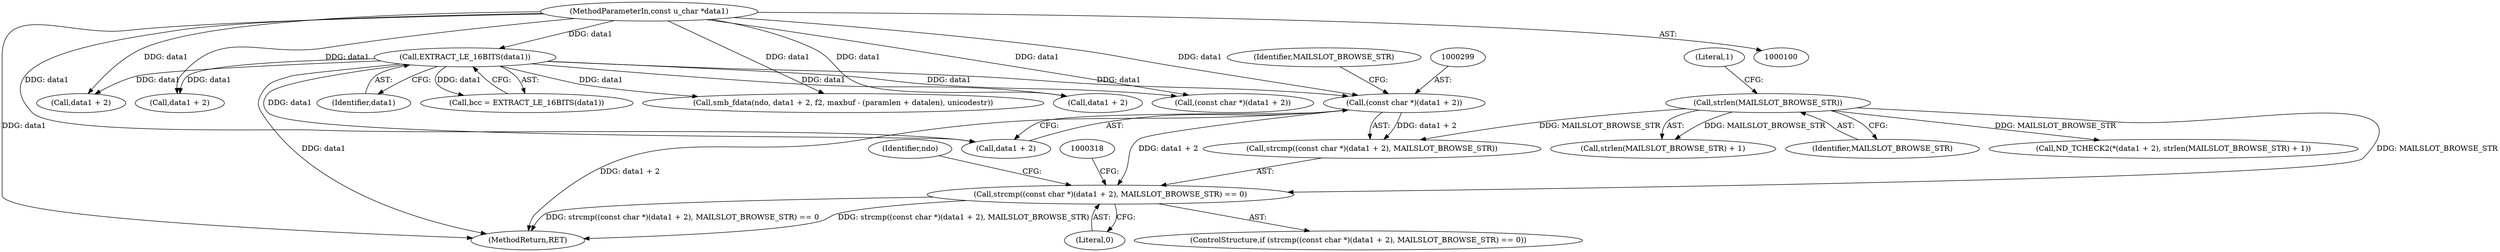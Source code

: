 digraph "0_tcpdump_96480ab95308cd9234b4f09b175ebf60e17792c6@API" {
"1000296" [label="(Call,strcmp((const char *)(data1 + 2), MAILSLOT_BROWSE_STR) == 0)"];
"1000298" [label="(Call,(const char *)(data1 + 2))"];
"1000103" [label="(MethodParameterIn,const u_char *data1)"];
"1000261" [label="(Call,EXTRACT_LE_16BITS(data1))"];
"1000292" [label="(Call,strlen(MAILSLOT_BROWSE_STR))"];
"1000294" [label="(Literal,1)"];
"1000288" [label="(Call,data1 + 2)"];
"1000291" [label="(Call,strlen(MAILSLOT_BROWSE_STR) + 1)"];
"1000295" [label="(ControlStructure,if (strcmp((const char *)(data1 + 2), MAILSLOT_BROWSE_STR) == 0))"];
"1000296" [label="(Call,strcmp((const char *)(data1 + 2), MAILSLOT_BROWSE_STR) == 0)"];
"1000286" [label="(Call,ND_TCHECK2(*(data1 + 2), strlen(MAILSLOT_BROWSE_STR) + 1))"];
"1000292" [label="(Call,strlen(MAILSLOT_BROWSE_STR))"];
"1000261" [label="(Call,EXTRACT_LE_16BITS(data1))"];
"1000364" [label="(MethodReturn,RET)"];
"1000259" [label="(Call,bcc = EXTRACT_LE_16BITS(data1))"];
"1000103" [label="(MethodParameterIn,const u_char *data1)"];
"1000319" [label="(Call,data1 + 2)"];
"1000298" [label="(Call,(const char *)(data1 + 2))"];
"1000297" [label="(Call,strcmp((const char *)(data1 + 2), MAILSLOT_BROWSE_STR))"];
"1000300" [label="(Call,data1 + 2)"];
"1000303" [label="(Identifier,MAILSLOT_BROWSE_STR)"];
"1000293" [label="(Identifier,MAILSLOT_BROWSE_STR)"];
"1000304" [label="(Literal,0)"];
"1000317" [label="(Call,(const char *)(data1 + 2))"];
"1000307" [label="(Identifier,ndo)"];
"1000276" [label="(Call,data1 + 2)"];
"1000274" [label="(Call,smb_fdata(ndo, data1 + 2, f2, maxbuf - (paramlen + datalen), unicodestr))"];
"1000262" [label="(Identifier,data1)"];
"1000296" -> "1000295"  [label="AST: "];
"1000296" -> "1000304"  [label="CFG: "];
"1000297" -> "1000296"  [label="AST: "];
"1000304" -> "1000296"  [label="AST: "];
"1000307" -> "1000296"  [label="CFG: "];
"1000318" -> "1000296"  [label="CFG: "];
"1000296" -> "1000364"  [label="DDG: strcmp((const char *)(data1 + 2), MAILSLOT_BROWSE_STR) == 0"];
"1000296" -> "1000364"  [label="DDG: strcmp((const char *)(data1 + 2), MAILSLOT_BROWSE_STR)"];
"1000298" -> "1000296"  [label="DDG: data1 + 2"];
"1000292" -> "1000296"  [label="DDG: MAILSLOT_BROWSE_STR"];
"1000298" -> "1000297"  [label="AST: "];
"1000298" -> "1000300"  [label="CFG: "];
"1000299" -> "1000298"  [label="AST: "];
"1000300" -> "1000298"  [label="AST: "];
"1000303" -> "1000298"  [label="CFG: "];
"1000298" -> "1000364"  [label="DDG: data1 + 2"];
"1000298" -> "1000297"  [label="DDG: data1 + 2"];
"1000103" -> "1000298"  [label="DDG: data1"];
"1000261" -> "1000298"  [label="DDG: data1"];
"1000103" -> "1000100"  [label="AST: "];
"1000103" -> "1000364"  [label="DDG: data1"];
"1000103" -> "1000261"  [label="DDG: data1"];
"1000103" -> "1000274"  [label="DDG: data1"];
"1000103" -> "1000276"  [label="DDG: data1"];
"1000103" -> "1000288"  [label="DDG: data1"];
"1000103" -> "1000300"  [label="DDG: data1"];
"1000103" -> "1000317"  [label="DDG: data1"];
"1000103" -> "1000319"  [label="DDG: data1"];
"1000261" -> "1000259"  [label="AST: "];
"1000261" -> "1000262"  [label="CFG: "];
"1000262" -> "1000261"  [label="AST: "];
"1000259" -> "1000261"  [label="CFG: "];
"1000261" -> "1000364"  [label="DDG: data1"];
"1000261" -> "1000259"  [label="DDG: data1"];
"1000261" -> "1000274"  [label="DDG: data1"];
"1000261" -> "1000276"  [label="DDG: data1"];
"1000261" -> "1000288"  [label="DDG: data1"];
"1000261" -> "1000300"  [label="DDG: data1"];
"1000261" -> "1000317"  [label="DDG: data1"];
"1000261" -> "1000319"  [label="DDG: data1"];
"1000292" -> "1000291"  [label="AST: "];
"1000292" -> "1000293"  [label="CFG: "];
"1000293" -> "1000292"  [label="AST: "];
"1000294" -> "1000292"  [label="CFG: "];
"1000292" -> "1000286"  [label="DDG: MAILSLOT_BROWSE_STR"];
"1000292" -> "1000291"  [label="DDG: MAILSLOT_BROWSE_STR"];
"1000292" -> "1000297"  [label="DDG: MAILSLOT_BROWSE_STR"];
}
